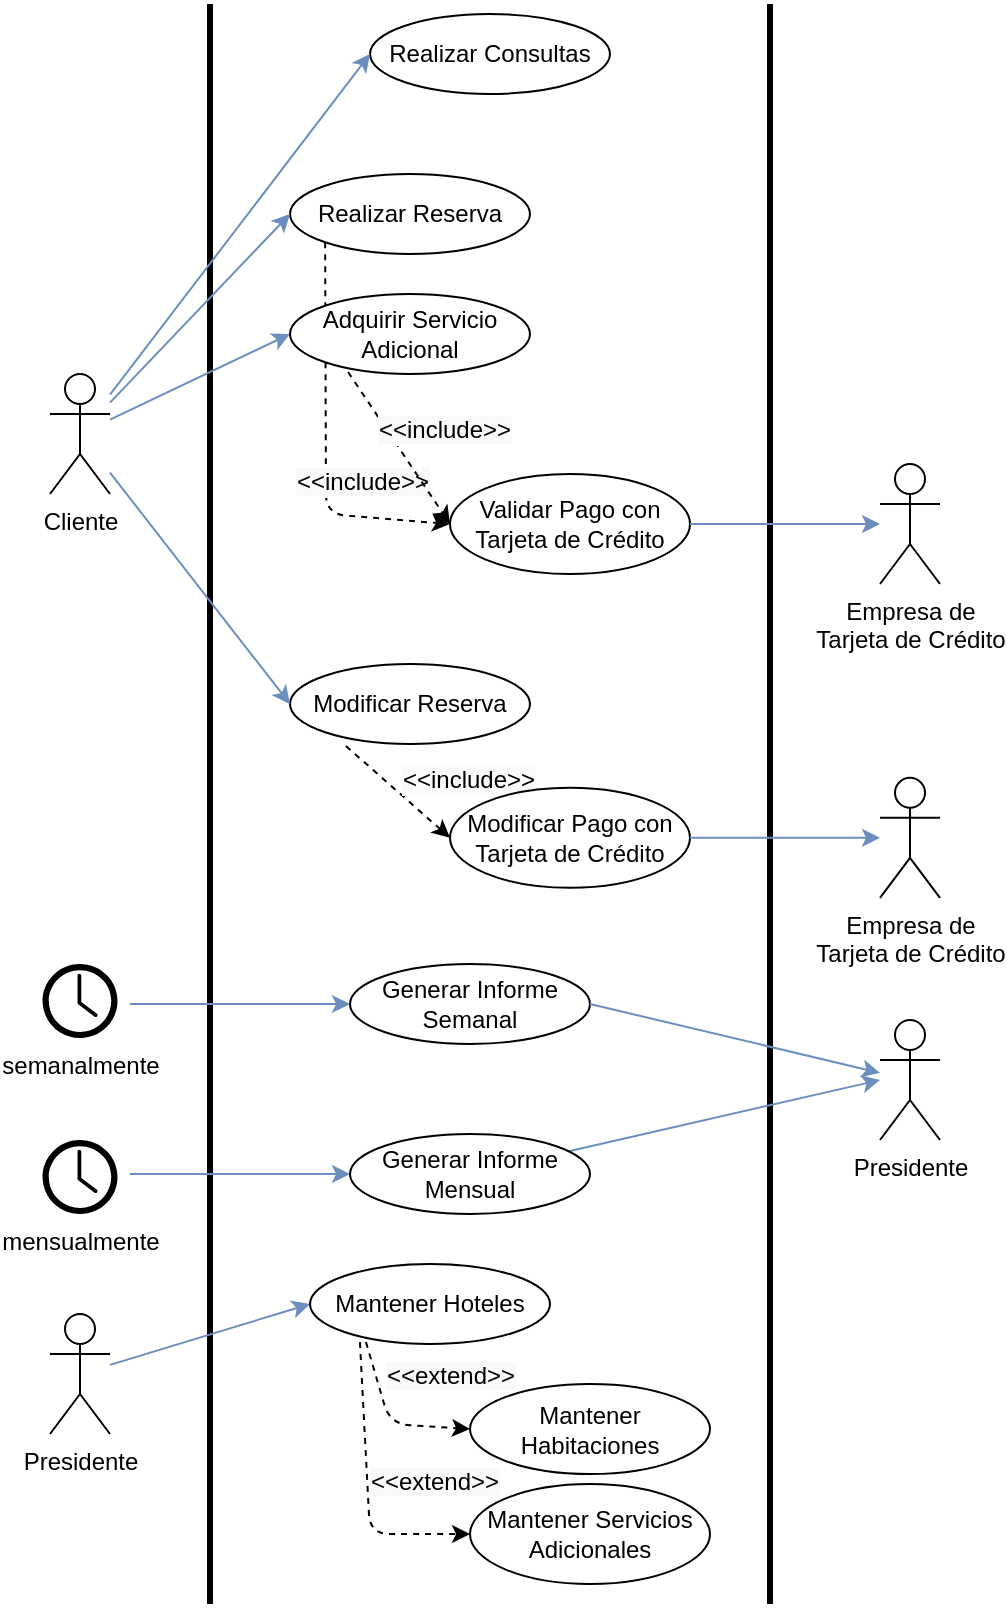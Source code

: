 <mxfile version="14.4.3" type="device"><diagram id="zngwCTSnNqY8AsrBJGvs" name="Page-1"><mxGraphModel dx="1265" dy="552" grid="1" gridSize="10" guides="1" tooltips="1" connect="1" arrows="1" fold="1" page="1" pageScale="1" pageWidth="850" pageHeight="1100" math="0" shadow="0"><root><mxCell id="0"/><mxCell id="1" parent="0"/><mxCell id="RLjeAVOQxVMwUplg_oB_-1" value="" style="endArrow=none;html=1;strokeWidth=3;" parent="1" edge="1"><mxGeometry width="50" height="50" relative="1" as="geometry"><mxPoint x="160" y="890" as="sourcePoint"/><mxPoint x="160" y="90" as="targetPoint"/></mxGeometry></mxCell><mxCell id="RLjeAVOQxVMwUplg_oB_-2" value="" style="endArrow=none;html=1;strokeWidth=3;" parent="1" edge="1"><mxGeometry width="50" height="50" relative="1" as="geometry"><mxPoint x="440" y="890" as="sourcePoint"/><mxPoint x="440" y="90" as="targetPoint"/></mxGeometry></mxCell><mxCell id="TPBgXsOx6onIqtXw-lsx-2" style="edgeStyle=none;orthogonalLoop=1;jettySize=auto;html=1;strokeColor=#6c8ebf;strokeWidth=1;fillColor=#dae8fc;fontSize=14;entryX=0;entryY=0.5;entryDx=0;entryDy=0;" parent="1" source="RLjeAVOQxVMwUplg_oB_-3" target="TPBgXsOx6onIqtXw-lsx-3" edge="1"><mxGeometry relative="1" as="geometry"><mxPoint x="210" y="415" as="targetPoint"/></mxGeometry></mxCell><mxCell id="RLjeAVOQxVMwUplg_oB_-3" value="Cliente" style="shape=umlActor;verticalLabelPosition=bottom;verticalAlign=top;html=1;outlineConnect=0;" parent="1" vertex="1"><mxGeometry x="80" y="275" width="30" height="60" as="geometry"/></mxCell><mxCell id="RLjeAVOQxVMwUplg_oB_-9" value="Realizar Consultas" style="ellipse;whiteSpace=wrap;html=1;strokeWidth=1;fontSize=12;" parent="1" vertex="1"><mxGeometry x="240" y="95" width="120" height="40" as="geometry"/></mxCell><mxCell id="RLjeAVOQxVMwUplg_oB_-15" value="" style="endArrow=classic;html=1;strokeWidth=1;fontSize=14;fillColor=#dae8fc;strokeColor=#6c8ebf;entryX=0;entryY=0.5;entryDx=0;entryDy=0;" parent="1" source="RLjeAVOQxVMwUplg_oB_-3" target="RLjeAVOQxVMwUplg_oB_-9" edge="1"><mxGeometry width="50" height="50" relative="1" as="geometry"><mxPoint x="340" y="155" as="sourcePoint"/><mxPoint x="110" y="35" as="targetPoint"/></mxGeometry></mxCell><mxCell id="RLjeAVOQxVMwUplg_oB_-17" value="Realizar Reserva" style="ellipse;whiteSpace=wrap;html=1;strokeWidth=1;fontSize=12;" parent="1" vertex="1"><mxGeometry x="200" y="175" width="120" height="40" as="geometry"/></mxCell><mxCell id="RLjeAVOQxVMwUplg_oB_-18" value="" style="endArrow=classic;html=1;strokeWidth=1;fontSize=14;fillColor=#dae8fc;strokeColor=#6c8ebf;entryX=0;entryY=0.5;entryDx=0;entryDy=0;" parent="1" source="RLjeAVOQxVMwUplg_oB_-3" target="RLjeAVOQxVMwUplg_oB_-17" edge="1"><mxGeometry width="50" height="50" relative="1" as="geometry"><mxPoint x="250" y="70" as="sourcePoint"/><mxPoint x="105" y="128.906" as="targetPoint"/></mxGeometry></mxCell><mxCell id="RLjeAVOQxVMwUplg_oB_-21" value="Modificar Reserva" style="ellipse;whiteSpace=wrap;html=1;strokeWidth=1;fontSize=12;" parent="1" vertex="1"><mxGeometry x="200" y="420" width="120" height="40" as="geometry"/></mxCell><mxCell id="RLjeAVOQxVMwUplg_oB_-23" value="" style="endArrow=classic;html=1;strokeWidth=1;fontSize=14;fillColor=#dae8fc;strokeColor=#6c8ebf;entryX=0;entryY=0.5;entryDx=0;entryDy=0;" parent="1" source="RLjeAVOQxVMwUplg_oB_-3" target="RLjeAVOQxVMwUplg_oB_-21" edge="1"><mxGeometry width="50" height="50" relative="1" as="geometry"><mxPoint x="105" y="133.125" as="sourcePoint"/><mxPoint x="250" y="115" as="targetPoint"/></mxGeometry></mxCell><mxCell id="3UGgzvrrk4JC5cEBjmV9-1" value="Validar Pago con Tarjeta de Crédito" style="ellipse;whiteSpace=wrap;html=1;strokeWidth=1;fontSize=12;" parent="1" vertex="1"><mxGeometry x="280" y="325" width="120" height="50" as="geometry"/></mxCell><mxCell id="3UGgzvrrk4JC5cEBjmV9-2" value="Empresa de&lt;br&gt;Tarjeta de Crédito" style="shape=umlActor;verticalLabelPosition=bottom;verticalAlign=top;html=1;outlineConnect=0;" parent="1" vertex="1"><mxGeometry x="495" y="476.89" width="30" height="60" as="geometry"/></mxCell><mxCell id="3UGgzvrrk4JC5cEBjmV9-4" value="" style="endArrow=classic;html=1;exitX=0;exitY=1;exitDx=0;exitDy=0;entryX=0;entryY=0.5;entryDx=0;entryDy=0;dashed=1;" parent="1" source="RLjeAVOQxVMwUplg_oB_-17" target="3UGgzvrrk4JC5cEBjmV9-1" edge="1"><mxGeometry width="50" height="50" relative="1" as="geometry"><mxPoint x="217.574" y="219.142" as="sourcePoint"/><mxPoint x="290" y="275" as="targetPoint"/><Array as="points"><mxPoint x="218" y="345"/></Array></mxGeometry></mxCell><mxCell id="TPBgXsOx6onIqtXw-lsx-54" value="&lt;span style=&quot;font-size: 12px ; background-color: rgb(248 , 249 , 250)&quot;&gt;&amp;lt;&amp;lt;include&amp;gt;&amp;gt;&lt;/span&gt;" style="edgeLabel;html=1;align=center;verticalAlign=middle;resizable=0;points=[];fontSize=14;" parent="3UGgzvrrk4JC5cEBjmV9-4" vertex="1" connectable="0"><mxGeometry x="0.408" y="-1" relative="1" as="geometry"><mxPoint x="14.11" y="-18.19" as="offset"/></mxGeometry></mxCell><mxCell id="3UGgzvrrk4JC5cEBjmV9-7" value="" style="endArrow=classic;html=1;strokeWidth=1;fontSize=14;fillColor=#dae8fc;strokeColor=#6c8ebf;" parent="1" source="3UGgzvrrk4JC5cEBjmV9-1" target="TPBgXsOx6onIqtXw-lsx-58" edge="1"><mxGeometry width="50" height="50" relative="1" as="geometry"><mxPoint x="95" y="212.5" as="sourcePoint"/><mxPoint x="200" y="265" as="targetPoint"/></mxGeometry></mxCell><mxCell id="TPBgXsOx6onIqtXw-lsx-3" value="Adquirir Servicio&lt;br&gt;Adicional" style="ellipse;whiteSpace=wrap;html=1;strokeWidth=1;fontSize=12;" parent="1" vertex="1"><mxGeometry x="200" y="235" width="120" height="40" as="geometry"/></mxCell><mxCell id="TPBgXsOx6onIqtXw-lsx-17" style="edgeStyle=none;orthogonalLoop=1;jettySize=auto;html=1;strokeColor=#6c8ebf;strokeWidth=1;fillColor=#dae8fc;fontSize=14;entryX=0;entryY=0.5;entryDx=0;entryDy=0;" parent="1" target="TPBgXsOx6onIqtXw-lsx-18" edge="1"><mxGeometry relative="1" as="geometry"><mxPoint x="240" y="616.5" as="targetPoint"/><mxPoint x="120" y="675" as="sourcePoint"/></mxGeometry></mxCell><mxCell id="njvc0yn9CoQSYijpM5Q4-5" style="edgeStyle=none;orthogonalLoop=1;jettySize=auto;html=1;strokeColor=#6c8ebf;strokeWidth=1;fillColor=#dae8fc;fontSize=14;entryX=0;entryY=0.5;entryDx=0;entryDy=0;" parent="1" source="TPBgXsOx6onIqtXw-lsx-18" target="njvc0yn9CoQSYijpM5Q4-4" edge="1"><mxGeometry relative="1" as="geometry"/></mxCell><mxCell id="TPBgXsOx6onIqtXw-lsx-18" value="Generar Informe&lt;br&gt;Mensual" style="ellipse;whiteSpace=wrap;html=1;strokeWidth=1;fontSize=12;" parent="1" vertex="1"><mxGeometry x="230" y="655" width="120" height="40" as="geometry"/></mxCell><mxCell id="TPBgXsOx6onIqtXw-lsx-24" style="edgeStyle=none;orthogonalLoop=1;jettySize=auto;html=1;entryX=0;entryY=0.5;entryDx=0;entryDy=0;strokeColor=#6c8ebf;strokeWidth=1;fillColor=#dae8fc;fontSize=14;" parent="1" target="TPBgXsOx6onIqtXw-lsx-22" edge="1"><mxGeometry relative="1" as="geometry"><mxPoint x="120" y="590" as="sourcePoint"/></mxGeometry></mxCell><mxCell id="TPBgXsOx6onIqtXw-lsx-22" value="Generar Informe&lt;br&gt;Semanal" style="ellipse;whiteSpace=wrap;html=1;strokeWidth=1;fontSize=12;" parent="1" vertex="1"><mxGeometry x="230" y="570" width="120" height="40" as="geometry"/></mxCell><mxCell id="TPBgXsOx6onIqtXw-lsx-29" style="edgeStyle=none;orthogonalLoop=1;jettySize=auto;html=1;strokeColor=#6c8ebf;strokeWidth=1;fillColor=#dae8fc;fontSize=14;entryX=0;entryY=0.5;entryDx=0;entryDy=0;" parent="1" source="TPBgXsOx6onIqtXw-lsx-27" target="1xBAbNg9UL3CKM_okM4J-3" edge="1"><mxGeometry relative="1" as="geometry"><mxPoint x="110" y="786" as="sourcePoint"/><mxPoint x="210" y="786" as="targetPoint"/></mxGeometry></mxCell><mxCell id="TPBgXsOx6onIqtXw-lsx-27" value="Presidente" style="shape=umlActor;verticalLabelPosition=bottom;verticalAlign=top;html=1;outlineConnect=0;" parent="1" vertex="1"><mxGeometry x="80" y="745" width="30" height="60" as="geometry"/></mxCell><mxCell id="TPBgXsOx6onIqtXw-lsx-45" value="" style="endArrow=classic;html=1;exitX=0.233;exitY=1.025;exitDx=0;exitDy=0;dashed=1;exitPerimeter=0;entryX=0;entryY=0.5;entryDx=0;entryDy=0;" parent="1" source="RLjeAVOQxVMwUplg_oB_-21" target="TPBgXsOx6onIqtXw-lsx-46" edge="1"><mxGeometry width="50" height="50" relative="1" as="geometry"><mxPoint x="227.574" y="108.142" as="sourcePoint"/><mxPoint x="280" y="160" as="targetPoint"/></mxGeometry></mxCell><mxCell id="TPBgXsOx6onIqtXw-lsx-56" value="&lt;span style=&quot;font-size: 12px ; background-color: rgb(248 , 249 , 250)&quot;&gt;&amp;lt;&amp;lt;include&amp;gt;&amp;gt;&lt;/span&gt;" style="edgeLabel;html=1;align=center;verticalAlign=middle;resizable=0;points=[];fontSize=14;" parent="TPBgXsOx6onIqtXw-lsx-45" vertex="1" connectable="0"><mxGeometry x="0.147" relative="1" as="geometry"><mxPoint x="30.88" y="-10.43" as="offset"/></mxGeometry></mxCell><mxCell id="TPBgXsOx6onIqtXw-lsx-46" value="Modificar Pago con Tarjeta de Crédito" style="ellipse;whiteSpace=wrap;html=1;strokeWidth=1;fontSize=12;" parent="1" vertex="1"><mxGeometry x="280" y="481.89" width="120" height="50" as="geometry"/></mxCell><mxCell id="TPBgXsOx6onIqtXw-lsx-49" value="" style="endArrow=classic;html=1;exitX=0.242;exitY=0.975;exitDx=0;exitDy=0;dashed=1;exitPerimeter=0;entryX=0;entryY=0.5;entryDx=0;entryDy=0;" parent="1" source="TPBgXsOx6onIqtXw-lsx-3" target="3UGgzvrrk4JC5cEBjmV9-1" edge="1"><mxGeometry width="50" height="50" relative="1" as="geometry"><mxPoint x="237.96" y="425" as="sourcePoint"/><mxPoint x="290" y="459" as="targetPoint"/></mxGeometry></mxCell><mxCell id="TPBgXsOx6onIqtXw-lsx-55" value="&lt;span style=&quot;font-size: 12px ; background-color: rgb(248 , 249 , 250)&quot;&gt;&amp;lt;&amp;lt;include&amp;gt;&amp;gt;&lt;/span&gt;" style="edgeLabel;html=1;align=center;verticalAlign=middle;resizable=0;points=[];fontSize=14;" parent="TPBgXsOx6onIqtXw-lsx-49" vertex="1" connectable="0"><mxGeometry x="0.362" y="2" relative="1" as="geometry"><mxPoint x="11.35" y="-22.59" as="offset"/></mxGeometry></mxCell><mxCell id="TPBgXsOx6onIqtXw-lsx-52" style="edgeStyle=none;orthogonalLoop=1;jettySize=auto;html=1;exitX=1;exitY=0.5;exitDx=0;exitDy=0;strokeColor=#6c8ebf;strokeWidth=1;fillColor=#dae8fc;fontSize=14;" parent="1" source="TPBgXsOx6onIqtXw-lsx-46" target="3UGgzvrrk4JC5cEBjmV9-2" edge="1"><mxGeometry relative="1" as="geometry"><mxPoint x="410" y="445.89" as="sourcePoint"/></mxGeometry></mxCell><mxCell id="TPBgXsOx6onIqtXw-lsx-58" value="Empresa de&lt;br&gt;Tarjeta de Crédito" style="shape=umlActor;verticalLabelPosition=bottom;verticalAlign=top;html=1;outlineConnect=0;" parent="1" vertex="1"><mxGeometry x="495" y="320" width="30" height="60" as="geometry"/></mxCell><mxCell id="njvc0yn9CoQSYijpM5Q4-3" value="mensualmente" style="pointerEvents=1;shadow=0;dashed=0;html=1;strokeColor=none;fillColor=#000000;labelPosition=center;verticalLabelPosition=bottom;verticalAlign=top;outlineConnect=0;align=center;shape=mxgraph.office.concepts.clock;" parent="1" vertex="1"><mxGeometry x="76.25" y="658" width="37.5" height="37" as="geometry"/></mxCell><mxCell id="njvc0yn9CoQSYijpM5Q4-4" value="Presidente" style="shape=umlActor;verticalLabelPosition=bottom;verticalAlign=top;html=1;outlineConnect=0;" parent="1" vertex="1"><mxGeometry x="495" y="598" width="30" height="60" as="geometry"/></mxCell><mxCell id="njvc0yn9CoQSYijpM5Q4-7" style="edgeStyle=none;orthogonalLoop=1;jettySize=auto;html=1;strokeColor=#6c8ebf;strokeWidth=1;fillColor=#dae8fc;fontSize=14;exitX=1;exitY=0.5;exitDx=0;exitDy=0;" parent="1" source="TPBgXsOx6onIqtXw-lsx-22" target="njvc0yn9CoQSYijpM5Q4-4" edge="1"><mxGeometry relative="1" as="geometry"><mxPoint x="360" y="685" as="sourcePoint"/><mxPoint x="505" y="685" as="targetPoint"/></mxGeometry></mxCell><mxCell id="njvc0yn9CoQSYijpM5Q4-8" value="semanalmente" style="pointerEvents=1;shadow=0;dashed=0;html=1;strokeColor=none;fillColor=#000000;labelPosition=center;verticalLabelPosition=bottom;verticalAlign=top;outlineConnect=0;align=center;shape=mxgraph.office.concepts.clock;" parent="1" vertex="1"><mxGeometry x="76.25" y="570" width="37.5" height="37" as="geometry"/></mxCell><mxCell id="1xBAbNg9UL3CKM_okM4J-1" value="Mantener Habitaciones" style="ellipse;whiteSpace=wrap;html=1;strokeWidth=1;fontSize=12;" vertex="1" parent="1"><mxGeometry x="290" y="780" width="120" height="45" as="geometry"/></mxCell><mxCell id="1xBAbNg9UL3CKM_okM4J-2" value="Mantener Servicios Adicionales" style="ellipse;whiteSpace=wrap;html=1;strokeWidth=1;fontSize=12;" vertex="1" parent="1"><mxGeometry x="290" y="830" width="120" height="50" as="geometry"/></mxCell><mxCell id="1xBAbNg9UL3CKM_okM4J-3" value="Mantener Hoteles" style="ellipse;whiteSpace=wrap;html=1;strokeWidth=1;fontSize=12;" vertex="1" parent="1"><mxGeometry x="210" y="720" width="120" height="40" as="geometry"/></mxCell><mxCell id="1xBAbNg9UL3CKM_okM4J-5" value="" style="endArrow=classic;html=1;exitX=0.233;exitY=0.975;exitDx=0;exitDy=0;dashed=1;exitPerimeter=0;entryX=0;entryY=0.5;entryDx=0;entryDy=0;" edge="1" parent="1" source="1xBAbNg9UL3CKM_okM4J-3" target="1xBAbNg9UL3CKM_okM4J-1"><mxGeometry width="50" height="50" relative="1" as="geometry"><mxPoint x="229.04" y="810" as="sourcePoint"/><mxPoint x="280" y="886" as="targetPoint"/><Array as="points"><mxPoint x="250" y="800"/></Array></mxGeometry></mxCell><mxCell id="1xBAbNg9UL3CKM_okM4J-6" value="&lt;span style=&quot;font-size: 12px ; background-color: rgb(248 , 249 , 250)&quot;&gt;&amp;lt;&amp;lt;extend&amp;gt;&amp;gt;&lt;/span&gt;" style="edgeLabel;html=1;align=center;verticalAlign=middle;resizable=0;points=[];fontSize=14;" vertex="1" connectable="0" parent="1xBAbNg9UL3CKM_okM4J-5"><mxGeometry x="0.362" y="2" relative="1" as="geometry"><mxPoint x="16.08" y="-23.87" as="offset"/></mxGeometry></mxCell><mxCell id="1xBAbNg9UL3CKM_okM4J-7" value="" style="endArrow=classic;html=1;exitX=0.208;exitY=0.976;exitDx=0;exitDy=0;dashed=1;exitPerimeter=0;entryX=0;entryY=0.5;entryDx=0;entryDy=0;" edge="1" parent="1" source="1xBAbNg9UL3CKM_okM4J-3" target="1xBAbNg9UL3CKM_okM4J-2"><mxGeometry width="50" height="50" relative="1" as="geometry"><mxPoint x="247.96" y="769" as="sourcePoint"/><mxPoint x="300.0" y="812.5" as="targetPoint"/><Array as="points"><mxPoint x="240" y="855"/></Array></mxGeometry></mxCell><mxCell id="1xBAbNg9UL3CKM_okM4J-8" value="&lt;span style=&quot;font-size: 12px ; background-color: rgb(248 , 249 , 250)&quot;&gt;&amp;lt;&amp;lt;extend&amp;gt;&amp;gt;&lt;/span&gt;" style="edgeLabel;html=1;align=center;verticalAlign=middle;resizable=0;points=[];fontSize=14;" vertex="1" connectable="0" parent="1xBAbNg9UL3CKM_okM4J-7"><mxGeometry x="0.362" y="2" relative="1" as="geometry"><mxPoint x="28.65" y="-25.71" as="offset"/></mxGeometry></mxCell></root></mxGraphModel></diagram></mxfile>